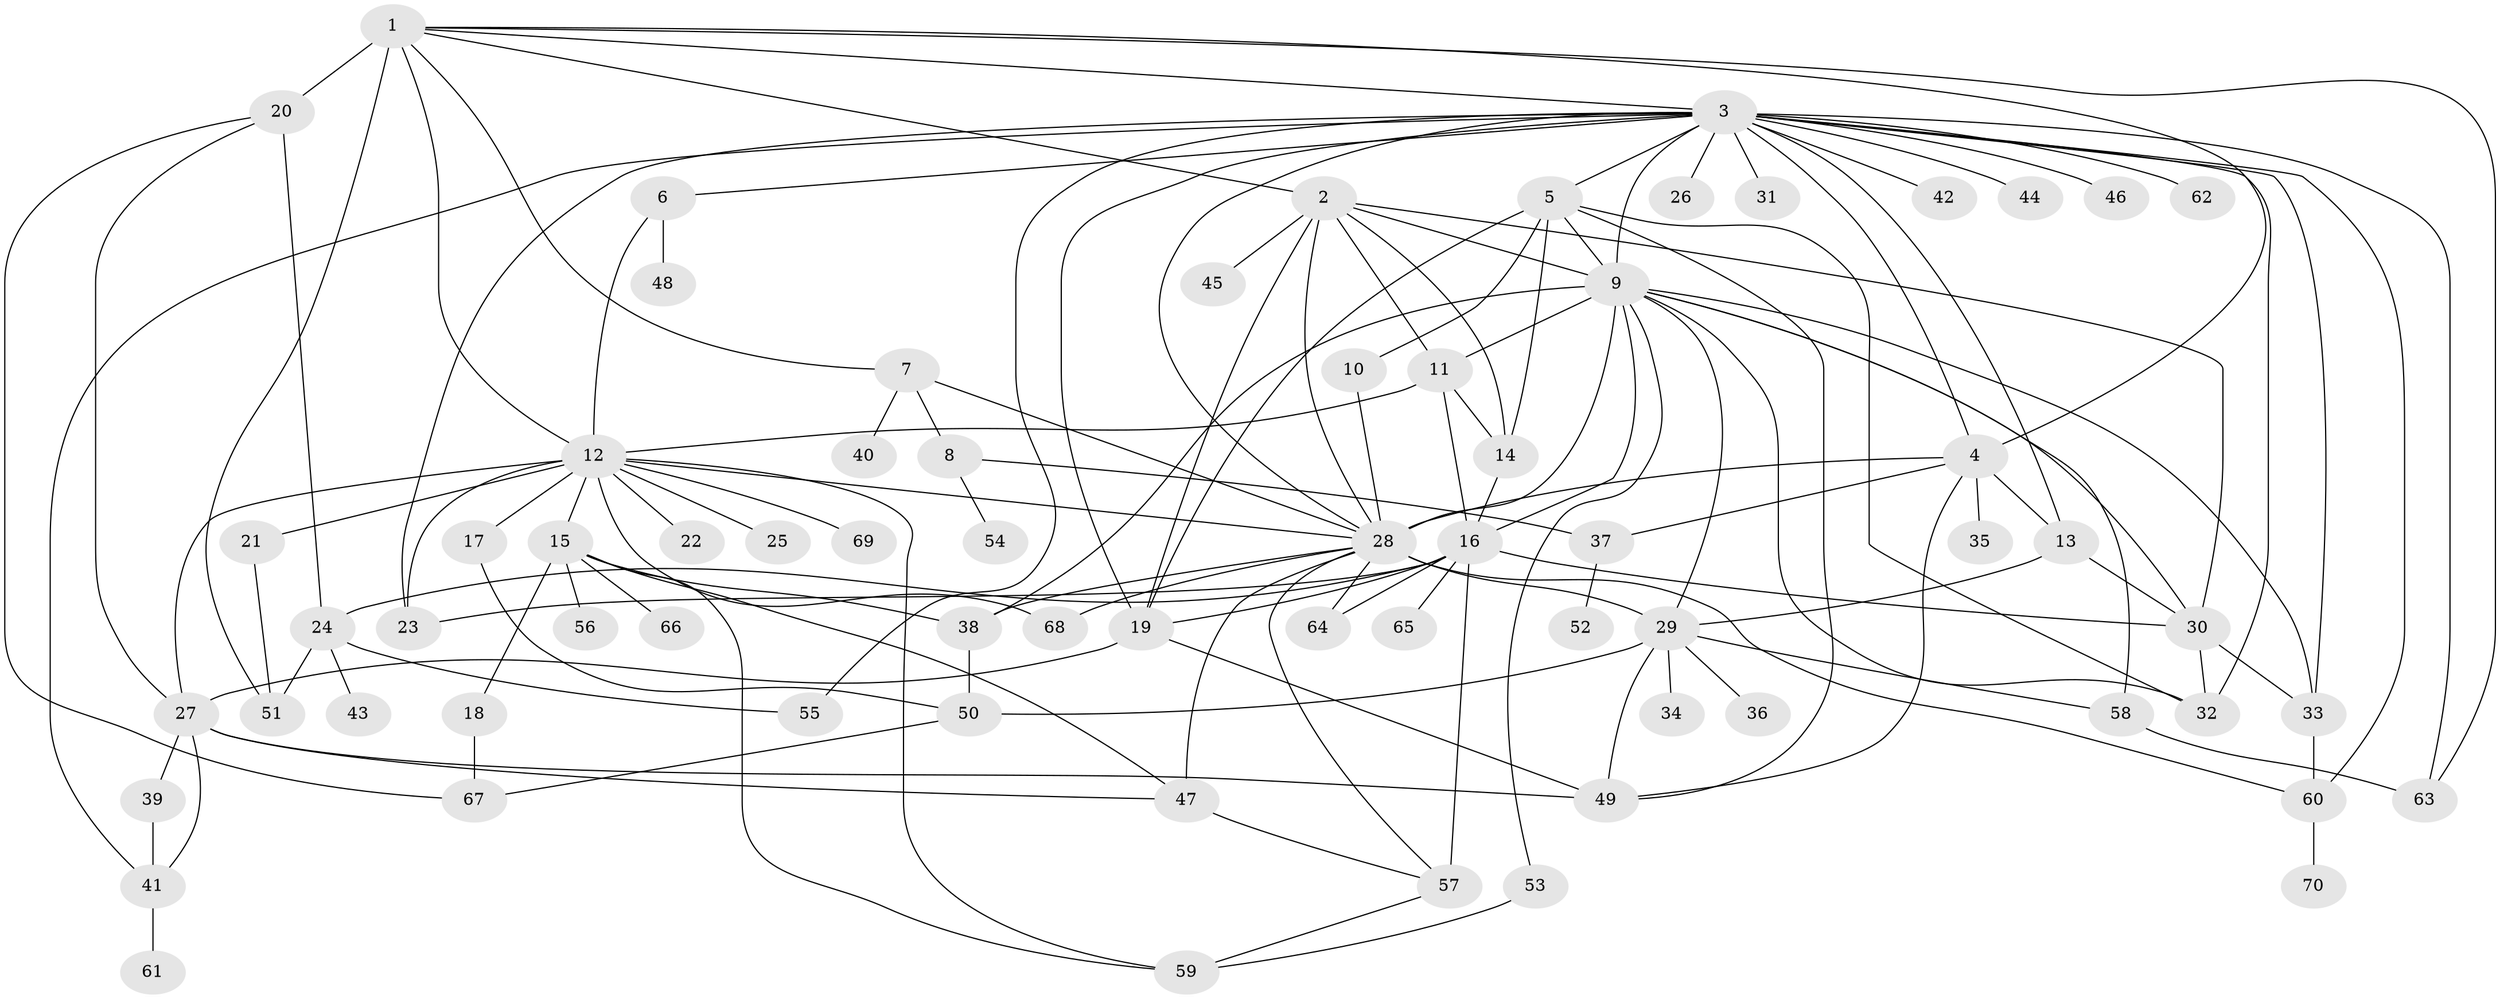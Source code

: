 // original degree distribution, {13: 0.007142857142857143, 10: 0.007142857142857143, 24: 0.007142857142857143, 8: 0.014285714285714285, 9: 0.02142857142857143, 4: 0.06428571428571428, 5: 0.07142857142857142, 28: 0.007142857142857143, 3: 0.09285714285714286, 6: 0.02857142857142857, 16: 0.007142857142857143, 1: 0.45, 17: 0.007142857142857143, 7: 0.007142857142857143, 2: 0.20714285714285716}
// Generated by graph-tools (version 1.1) at 2025/35/03/09/25 02:35:45]
// undirected, 70 vertices, 134 edges
graph export_dot {
graph [start="1"]
  node [color=gray90,style=filled];
  1;
  2;
  3;
  4;
  5;
  6;
  7;
  8;
  9;
  10;
  11;
  12;
  13;
  14;
  15;
  16;
  17;
  18;
  19;
  20;
  21;
  22;
  23;
  24;
  25;
  26;
  27;
  28;
  29;
  30;
  31;
  32;
  33;
  34;
  35;
  36;
  37;
  38;
  39;
  40;
  41;
  42;
  43;
  44;
  45;
  46;
  47;
  48;
  49;
  50;
  51;
  52;
  53;
  54;
  55;
  56;
  57;
  58;
  59;
  60;
  61;
  62;
  63;
  64;
  65;
  66;
  67;
  68;
  69;
  70;
  1 -- 2 [weight=1.0];
  1 -- 3 [weight=1.0];
  1 -- 4 [weight=1.0];
  1 -- 7 [weight=1.0];
  1 -- 12 [weight=1.0];
  1 -- 20 [weight=5.0];
  1 -- 51 [weight=1.0];
  1 -- 63 [weight=1.0];
  2 -- 9 [weight=1.0];
  2 -- 11 [weight=1.0];
  2 -- 14 [weight=1.0];
  2 -- 19 [weight=1.0];
  2 -- 28 [weight=1.0];
  2 -- 30 [weight=1.0];
  2 -- 45 [weight=2.0];
  3 -- 4 [weight=1.0];
  3 -- 5 [weight=1.0];
  3 -- 6 [weight=1.0];
  3 -- 9 [weight=1.0];
  3 -- 13 [weight=1.0];
  3 -- 19 [weight=1.0];
  3 -- 23 [weight=1.0];
  3 -- 26 [weight=1.0];
  3 -- 28 [weight=2.0];
  3 -- 31 [weight=1.0];
  3 -- 32 [weight=1.0];
  3 -- 33 [weight=1.0];
  3 -- 41 [weight=1.0];
  3 -- 42 [weight=1.0];
  3 -- 44 [weight=1.0];
  3 -- 46 [weight=1.0];
  3 -- 55 [weight=1.0];
  3 -- 60 [weight=1.0];
  3 -- 62 [weight=1.0];
  3 -- 63 [weight=1.0];
  4 -- 13 [weight=1.0];
  4 -- 28 [weight=1.0];
  4 -- 35 [weight=1.0];
  4 -- 37 [weight=1.0];
  4 -- 49 [weight=1.0];
  5 -- 9 [weight=1.0];
  5 -- 10 [weight=1.0];
  5 -- 14 [weight=1.0];
  5 -- 19 [weight=1.0];
  5 -- 32 [weight=1.0];
  5 -- 49 [weight=1.0];
  6 -- 12 [weight=1.0];
  6 -- 48 [weight=1.0];
  7 -- 8 [weight=1.0];
  7 -- 28 [weight=1.0];
  7 -- 40 [weight=1.0];
  8 -- 37 [weight=1.0];
  8 -- 54 [weight=1.0];
  9 -- 11 [weight=1.0];
  9 -- 16 [weight=1.0];
  9 -- 28 [weight=12.0];
  9 -- 29 [weight=1.0];
  9 -- 30 [weight=2.0];
  9 -- 32 [weight=1.0];
  9 -- 33 [weight=2.0];
  9 -- 38 [weight=1.0];
  9 -- 53 [weight=1.0];
  9 -- 58 [weight=1.0];
  10 -- 28 [weight=1.0];
  11 -- 12 [weight=1.0];
  11 -- 14 [weight=1.0];
  11 -- 16 [weight=2.0];
  12 -- 15 [weight=1.0];
  12 -- 17 [weight=1.0];
  12 -- 21 [weight=1.0];
  12 -- 22 [weight=1.0];
  12 -- 23 [weight=1.0];
  12 -- 25 [weight=1.0];
  12 -- 27 [weight=1.0];
  12 -- 28 [weight=1.0];
  12 -- 59 [weight=1.0];
  12 -- 68 [weight=1.0];
  12 -- 69 [weight=1.0];
  13 -- 29 [weight=1.0];
  13 -- 30 [weight=2.0];
  14 -- 16 [weight=1.0];
  15 -- 18 [weight=1.0];
  15 -- 38 [weight=1.0];
  15 -- 47 [weight=1.0];
  15 -- 56 [weight=1.0];
  15 -- 59 [weight=1.0];
  15 -- 66 [weight=1.0];
  16 -- 19 [weight=1.0];
  16 -- 23 [weight=1.0];
  16 -- 24 [weight=1.0];
  16 -- 30 [weight=1.0];
  16 -- 57 [weight=5.0];
  16 -- 64 [weight=1.0];
  16 -- 65 [weight=1.0];
  17 -- 50 [weight=1.0];
  18 -- 67 [weight=2.0];
  19 -- 27 [weight=2.0];
  19 -- 49 [weight=1.0];
  20 -- 24 [weight=1.0];
  20 -- 27 [weight=1.0];
  20 -- 67 [weight=1.0];
  21 -- 51 [weight=1.0];
  24 -- 43 [weight=1.0];
  24 -- 51 [weight=1.0];
  24 -- 55 [weight=1.0];
  27 -- 39 [weight=2.0];
  27 -- 41 [weight=1.0];
  27 -- 47 [weight=1.0];
  27 -- 49 [weight=1.0];
  28 -- 29 [weight=1.0];
  28 -- 38 [weight=1.0];
  28 -- 47 [weight=2.0];
  28 -- 57 [weight=1.0];
  28 -- 60 [weight=1.0];
  28 -- 64 [weight=1.0];
  28 -- 68 [weight=1.0];
  29 -- 34 [weight=1.0];
  29 -- 36 [weight=1.0];
  29 -- 49 [weight=1.0];
  29 -- 50 [weight=1.0];
  29 -- 58 [weight=1.0];
  30 -- 32 [weight=1.0];
  30 -- 33 [weight=1.0];
  33 -- 60 [weight=1.0];
  37 -- 52 [weight=1.0];
  38 -- 50 [weight=1.0];
  39 -- 41 [weight=1.0];
  41 -- 61 [weight=1.0];
  47 -- 57 [weight=1.0];
  50 -- 67 [weight=1.0];
  53 -- 59 [weight=1.0];
  57 -- 59 [weight=1.0];
  58 -- 63 [weight=2.0];
  60 -- 70 [weight=1.0];
}
